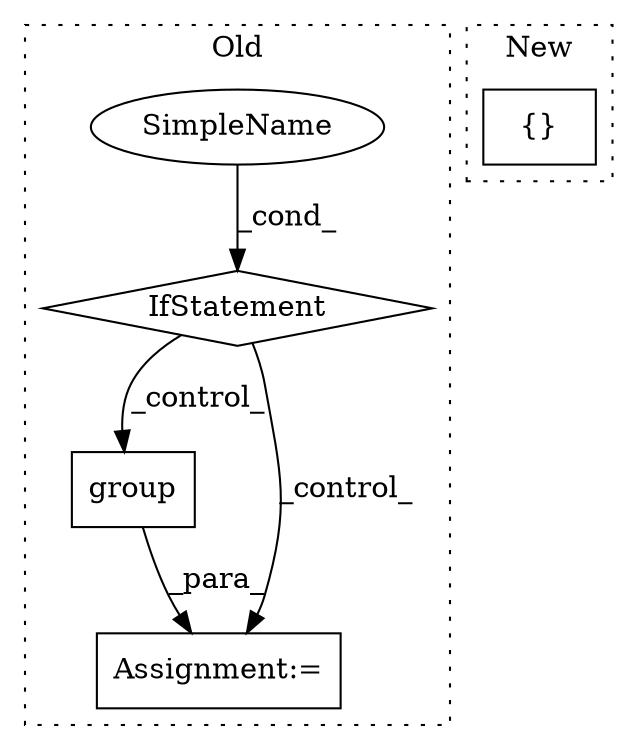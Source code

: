 digraph G {
subgraph cluster0 {
1 [label="group" a="32" s="665,672" l="6,1" shape="box"];
3 [label="Assignment:=" a="7" s="661" l="1" shape="box"];
4 [label="SimpleName" a="42" s="643" l="2" shape="ellipse"];
5 [label="IfStatement" a="25" s="639,645" l="4,2" shape="diamond"];
label = "Old";
style="dotted";
}
subgraph cluster1 {
2 [label="{}" a="4" s="1340,1347" l="1,1" shape="box"];
label = "New";
style="dotted";
}
1 -> 3 [label="_para_"];
4 -> 5 [label="_cond_"];
5 -> 3 [label="_control_"];
5 -> 1 [label="_control_"];
}